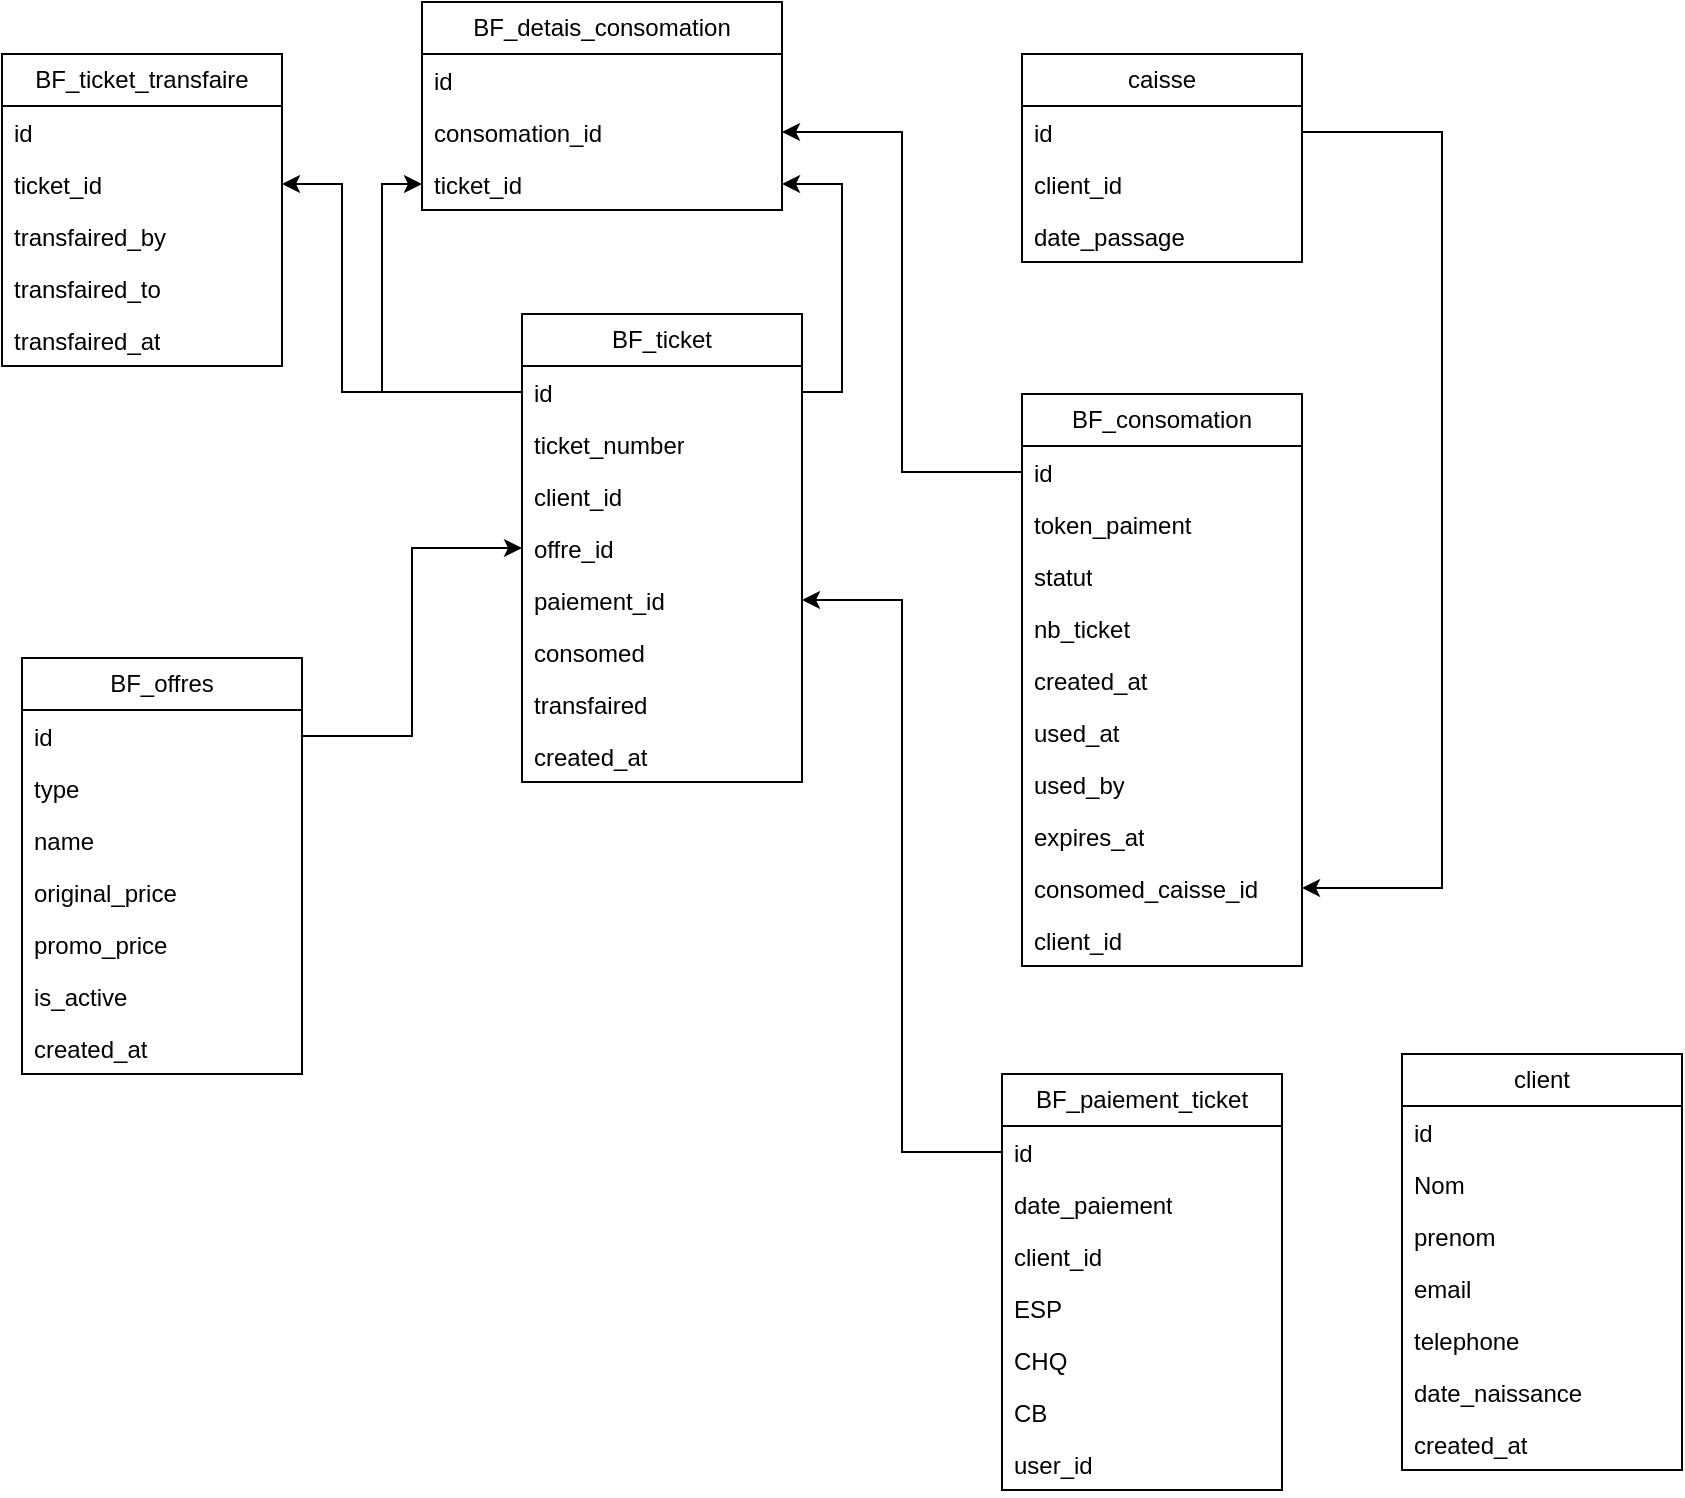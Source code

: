 <mxfile version="28.2.5">
  <diagram name="Page-1" id="ONFwB4Do_YS5VUDPh8Yq">
    <mxGraphModel dx="958" dy="757" grid="1" gridSize="10" guides="1" tooltips="1" connect="1" arrows="1" fold="1" page="0" pageScale="1" pageWidth="1169" pageHeight="827" math="0" shadow="0">
      <root>
        <mxCell id="0" />
        <mxCell id="1" parent="0" />
        <mxCell id="MOLYQqX4Iiv92VlimPPe-1" value="BF_offres" style="swimlane;fontStyle=0;childLayout=stackLayout;horizontal=1;startSize=26;fillColor=none;horizontalStack=0;resizeParent=1;resizeParentMax=0;resizeLast=0;collapsible=1;marginBottom=0;whiteSpace=wrap;html=1;" vertex="1" parent="1">
          <mxGeometry x="600" y="552" width="140" height="208" as="geometry" />
        </mxCell>
        <mxCell id="MOLYQqX4Iiv92VlimPPe-2" value="id" style="text;strokeColor=none;fillColor=none;align=left;verticalAlign=top;spacingLeft=4;spacingRight=4;overflow=hidden;rotatable=0;points=[[0,0.5],[1,0.5]];portConstraint=eastwest;whiteSpace=wrap;html=1;" vertex="1" parent="MOLYQqX4Iiv92VlimPPe-1">
          <mxGeometry y="26" width="140" height="26" as="geometry" />
        </mxCell>
        <mxCell id="MOLYQqX4Iiv92VlimPPe-4" value="type" style="text;strokeColor=none;fillColor=none;align=left;verticalAlign=top;spacingLeft=4;spacingRight=4;overflow=hidden;rotatable=0;points=[[0,0.5],[1,0.5]];portConstraint=eastwest;whiteSpace=wrap;html=1;" vertex="1" parent="MOLYQqX4Iiv92VlimPPe-1">
          <mxGeometry y="52" width="140" height="26" as="geometry" />
        </mxCell>
        <mxCell id="MOLYQqX4Iiv92VlimPPe-5" value="name" style="text;strokeColor=none;fillColor=none;align=left;verticalAlign=top;spacingLeft=4;spacingRight=4;overflow=hidden;rotatable=0;points=[[0,0.5],[1,0.5]];portConstraint=eastwest;whiteSpace=wrap;html=1;" vertex="1" parent="MOLYQqX4Iiv92VlimPPe-1">
          <mxGeometry y="78" width="140" height="26" as="geometry" />
        </mxCell>
        <mxCell id="MOLYQqX4Iiv92VlimPPe-6" value="original_price" style="text;strokeColor=none;fillColor=none;align=left;verticalAlign=top;spacingLeft=4;spacingRight=4;overflow=hidden;rotatable=0;points=[[0,0.5],[1,0.5]];portConstraint=eastwest;whiteSpace=wrap;html=1;" vertex="1" parent="MOLYQqX4Iiv92VlimPPe-1">
          <mxGeometry y="104" width="140" height="26" as="geometry" />
        </mxCell>
        <mxCell id="MOLYQqX4Iiv92VlimPPe-7" value="promo_price" style="text;strokeColor=none;fillColor=none;align=left;verticalAlign=top;spacingLeft=4;spacingRight=4;overflow=hidden;rotatable=0;points=[[0,0.5],[1,0.5]];portConstraint=eastwest;whiteSpace=wrap;html=1;" vertex="1" parent="MOLYQqX4Iiv92VlimPPe-1">
          <mxGeometry y="130" width="140" height="26" as="geometry" />
        </mxCell>
        <mxCell id="MOLYQqX4Iiv92VlimPPe-8" value="is_active" style="text;strokeColor=none;fillColor=none;align=left;verticalAlign=top;spacingLeft=4;spacingRight=4;overflow=hidden;rotatable=0;points=[[0,0.5],[1,0.5]];portConstraint=eastwest;whiteSpace=wrap;html=1;" vertex="1" parent="MOLYQqX4Iiv92VlimPPe-1">
          <mxGeometry y="156" width="140" height="26" as="geometry" />
        </mxCell>
        <mxCell id="MOLYQqX4Iiv92VlimPPe-9" value="created_at" style="text;strokeColor=none;fillColor=none;align=left;verticalAlign=top;spacingLeft=4;spacingRight=4;overflow=hidden;rotatable=0;points=[[0,0.5],[1,0.5]];portConstraint=eastwest;whiteSpace=wrap;html=1;" vertex="1" parent="MOLYQqX4Iiv92VlimPPe-1">
          <mxGeometry y="182" width="140" height="26" as="geometry" />
        </mxCell>
        <mxCell id="MOLYQqX4Iiv92VlimPPe-10" value="BF_ticket" style="swimlane;fontStyle=0;childLayout=stackLayout;horizontal=1;startSize=26;fillColor=none;horizontalStack=0;resizeParent=1;resizeParentMax=0;resizeLast=0;collapsible=1;marginBottom=0;whiteSpace=wrap;html=1;" vertex="1" parent="1">
          <mxGeometry x="850" y="380" width="140" height="234" as="geometry" />
        </mxCell>
        <mxCell id="MOLYQqX4Iiv92VlimPPe-11" value="id" style="text;strokeColor=none;fillColor=none;align=left;verticalAlign=top;spacingLeft=4;spacingRight=4;overflow=hidden;rotatable=0;points=[[0,0.5],[1,0.5]];portConstraint=eastwest;whiteSpace=wrap;html=1;" vertex="1" parent="MOLYQqX4Iiv92VlimPPe-10">
          <mxGeometry y="26" width="140" height="26" as="geometry" />
        </mxCell>
        <mxCell id="MOLYQqX4Iiv92VlimPPe-21" value="ticket_number" style="text;strokeColor=none;fillColor=none;align=left;verticalAlign=top;spacingLeft=4;spacingRight=4;overflow=hidden;rotatable=0;points=[[0,0.5],[1,0.5]];portConstraint=eastwest;whiteSpace=wrap;html=1;" vertex="1" parent="MOLYQqX4Iiv92VlimPPe-10">
          <mxGeometry y="52" width="140" height="26" as="geometry" />
        </mxCell>
        <mxCell id="MOLYQqX4Iiv92VlimPPe-22" value="client_id" style="text;strokeColor=none;fillColor=none;align=left;verticalAlign=top;spacingLeft=4;spacingRight=4;overflow=hidden;rotatable=0;points=[[0,0.5],[1,0.5]];portConstraint=eastwest;whiteSpace=wrap;html=1;" vertex="1" parent="MOLYQqX4Iiv92VlimPPe-10">
          <mxGeometry y="78" width="140" height="26" as="geometry" />
        </mxCell>
        <mxCell id="MOLYQqX4Iiv92VlimPPe-12" value="offre_id" style="text;strokeColor=none;fillColor=none;align=left;verticalAlign=top;spacingLeft=4;spacingRight=4;overflow=hidden;rotatable=0;points=[[0,0.5],[1,0.5]];portConstraint=eastwest;whiteSpace=wrap;html=1;" vertex="1" parent="MOLYQqX4Iiv92VlimPPe-10">
          <mxGeometry y="104" width="140" height="26" as="geometry" />
        </mxCell>
        <mxCell id="MOLYQqX4Iiv92VlimPPe-59" value="paiement_id" style="text;strokeColor=none;fillColor=none;align=left;verticalAlign=top;spacingLeft=4;spacingRight=4;overflow=hidden;rotatable=0;points=[[0,0.5],[1,0.5]];portConstraint=eastwest;whiteSpace=wrap;html=1;" vertex="1" parent="MOLYQqX4Iiv92VlimPPe-10">
          <mxGeometry y="130" width="140" height="26" as="geometry" />
        </mxCell>
        <mxCell id="MOLYQqX4Iiv92VlimPPe-17" value="consomed" style="text;strokeColor=none;fillColor=none;align=left;verticalAlign=top;spacingLeft=4;spacingRight=4;overflow=hidden;rotatable=0;points=[[0,0.5],[1,0.5]];portConstraint=eastwest;whiteSpace=wrap;html=1;" vertex="1" parent="MOLYQqX4Iiv92VlimPPe-10">
          <mxGeometry y="156" width="140" height="26" as="geometry" />
        </mxCell>
        <mxCell id="MOLYQqX4Iiv92VlimPPe-18" value="transfaired" style="text;strokeColor=none;fillColor=none;align=left;verticalAlign=top;spacingLeft=4;spacingRight=4;overflow=hidden;rotatable=0;points=[[0,0.5],[1,0.5]];portConstraint=eastwest;whiteSpace=wrap;html=1;" vertex="1" parent="MOLYQqX4Iiv92VlimPPe-10">
          <mxGeometry y="182" width="140" height="26" as="geometry" />
        </mxCell>
        <mxCell id="MOLYQqX4Iiv92VlimPPe-19" value="created_at" style="text;strokeColor=none;fillColor=none;align=left;verticalAlign=top;spacingLeft=4;spacingRight=4;overflow=hidden;rotatable=0;points=[[0,0.5],[1,0.5]];portConstraint=eastwest;whiteSpace=wrap;html=1;" vertex="1" parent="MOLYQqX4Iiv92VlimPPe-10">
          <mxGeometry y="208" width="140" height="26" as="geometry" />
        </mxCell>
        <mxCell id="MOLYQqX4Iiv92VlimPPe-34" value="caisse" style="swimlane;fontStyle=0;childLayout=stackLayout;horizontal=1;startSize=26;fillColor=none;horizontalStack=0;resizeParent=1;resizeParentMax=0;resizeLast=0;collapsible=1;marginBottom=0;whiteSpace=wrap;html=1;" vertex="1" parent="1">
          <mxGeometry x="1100" y="250" width="140" height="104" as="geometry" />
        </mxCell>
        <mxCell id="MOLYQqX4Iiv92VlimPPe-35" value="id" style="text;strokeColor=none;fillColor=none;align=left;verticalAlign=top;spacingLeft=4;spacingRight=4;overflow=hidden;rotatable=0;points=[[0,0.5],[1,0.5]];portConstraint=eastwest;whiteSpace=wrap;html=1;" vertex="1" parent="MOLYQqX4Iiv92VlimPPe-34">
          <mxGeometry y="26" width="140" height="26" as="geometry" />
        </mxCell>
        <mxCell id="MOLYQqX4Iiv92VlimPPe-41" value="client_id" style="text;strokeColor=none;fillColor=none;align=left;verticalAlign=top;spacingLeft=4;spacingRight=4;overflow=hidden;rotatable=0;points=[[0,0.5],[1,0.5]];portConstraint=eastwest;whiteSpace=wrap;html=1;" vertex="1" parent="MOLYQqX4Iiv92VlimPPe-34">
          <mxGeometry y="52" width="140" height="26" as="geometry" />
        </mxCell>
        <mxCell id="MOLYQqX4Iiv92VlimPPe-42" value="date_passage" style="text;strokeColor=none;fillColor=none;align=left;verticalAlign=top;spacingLeft=4;spacingRight=4;overflow=hidden;rotatable=0;points=[[0,0.5],[1,0.5]];portConstraint=eastwest;whiteSpace=wrap;html=1;" vertex="1" parent="MOLYQqX4Iiv92VlimPPe-34">
          <mxGeometry y="78" width="140" height="26" as="geometry" />
        </mxCell>
        <mxCell id="MOLYQqX4Iiv92VlimPPe-64" value="BF_consomation" style="swimlane;fontStyle=0;childLayout=stackLayout;horizontal=1;startSize=26;fillColor=none;horizontalStack=0;resizeParent=1;resizeParentMax=0;resizeLast=0;collapsible=1;marginBottom=0;whiteSpace=wrap;html=1;" vertex="1" parent="1">
          <mxGeometry x="1100" y="420" width="140" height="286" as="geometry">
            <mxRectangle x="910" y="420" width="180" height="30" as="alternateBounds" />
          </mxGeometry>
        </mxCell>
        <mxCell id="MOLYQqX4Iiv92VlimPPe-65" value="id" style="text;strokeColor=none;fillColor=none;align=left;verticalAlign=top;spacingLeft=4;spacingRight=4;overflow=hidden;rotatable=0;points=[[0,0.5],[1,0.5]];portConstraint=eastwest;whiteSpace=wrap;html=1;" vertex="1" parent="MOLYQqX4Iiv92VlimPPe-64">
          <mxGeometry y="26" width="140" height="26" as="geometry" />
        </mxCell>
        <mxCell id="MOLYQqX4Iiv92VlimPPe-74" value="token_paiment" style="text;strokeColor=none;fillColor=none;align=left;verticalAlign=top;spacingLeft=4;spacingRight=4;overflow=hidden;rotatable=0;points=[[0,0.5],[1,0.5]];portConstraint=eastwest;whiteSpace=wrap;html=1;" vertex="1" parent="MOLYQqX4Iiv92VlimPPe-64">
          <mxGeometry y="52" width="140" height="26" as="geometry" />
        </mxCell>
        <mxCell id="MOLYQqX4Iiv92VlimPPe-97" value="statut" style="text;strokeColor=none;fillColor=none;align=left;verticalAlign=top;spacingLeft=4;spacingRight=4;overflow=hidden;rotatable=0;points=[[0,0.5],[1,0.5]];portConstraint=eastwest;whiteSpace=wrap;html=1;" vertex="1" parent="MOLYQqX4Iiv92VlimPPe-64">
          <mxGeometry y="78" width="140" height="26" as="geometry" />
        </mxCell>
        <mxCell id="MOLYQqX4Iiv92VlimPPe-82" value="nb_ticket" style="text;strokeColor=none;fillColor=none;align=left;verticalAlign=top;spacingLeft=4;spacingRight=4;overflow=hidden;rotatable=0;points=[[0,0.5],[1,0.5]];portConstraint=eastwest;whiteSpace=wrap;html=1;" vertex="1" parent="MOLYQqX4Iiv92VlimPPe-64">
          <mxGeometry y="104" width="140" height="26" as="geometry" />
        </mxCell>
        <mxCell id="MOLYQqX4Iiv92VlimPPe-75" value="created_at" style="text;strokeColor=none;fillColor=none;align=left;verticalAlign=top;spacingLeft=4;spacingRight=4;overflow=hidden;rotatable=0;points=[[0,0.5],[1,0.5]];portConstraint=eastwest;whiteSpace=wrap;html=1;" vertex="1" parent="MOLYQqX4Iiv92VlimPPe-64">
          <mxGeometry y="130" width="140" height="26" as="geometry" />
        </mxCell>
        <mxCell id="MOLYQqX4Iiv92VlimPPe-77" value="used_at" style="text;strokeColor=none;fillColor=none;align=left;verticalAlign=top;spacingLeft=4;spacingRight=4;overflow=hidden;rotatable=0;points=[[0,0.5],[1,0.5]];portConstraint=eastwest;whiteSpace=wrap;html=1;" vertex="1" parent="MOLYQqX4Iiv92VlimPPe-64">
          <mxGeometry y="156" width="140" height="26" as="geometry" />
        </mxCell>
        <mxCell id="MOLYQqX4Iiv92VlimPPe-80" value="used_by" style="text;strokeColor=none;fillColor=none;align=left;verticalAlign=top;spacingLeft=4;spacingRight=4;overflow=hidden;rotatable=0;points=[[0,0.5],[1,0.5]];portConstraint=eastwest;whiteSpace=wrap;html=1;" vertex="1" parent="MOLYQqX4Iiv92VlimPPe-64">
          <mxGeometry y="182" width="140" height="26" as="geometry" />
        </mxCell>
        <mxCell id="MOLYQqX4Iiv92VlimPPe-76" value="expires_at " style="text;strokeColor=none;fillColor=none;align=left;verticalAlign=top;spacingLeft=4;spacingRight=4;overflow=hidden;rotatable=0;points=[[0,0.5],[1,0.5]];portConstraint=eastwest;whiteSpace=wrap;html=1;" vertex="1" parent="MOLYQqX4Iiv92VlimPPe-64">
          <mxGeometry y="208" width="140" height="26" as="geometry" />
        </mxCell>
        <mxCell id="MOLYQqX4Iiv92VlimPPe-78" value="consomed_caisse_id" style="text;strokeColor=none;fillColor=none;align=left;verticalAlign=top;spacingLeft=4;spacingRight=4;overflow=hidden;rotatable=0;points=[[0,0.5],[1,0.5]];portConstraint=eastwest;whiteSpace=wrap;html=1;" vertex="1" parent="MOLYQqX4Iiv92VlimPPe-64">
          <mxGeometry y="234" width="140" height="26" as="geometry" />
        </mxCell>
        <mxCell id="MOLYQqX4Iiv92VlimPPe-81" value="client_id" style="text;strokeColor=none;fillColor=none;align=left;verticalAlign=top;spacingLeft=4;spacingRight=4;overflow=hidden;rotatable=0;points=[[0,0.5],[1,0.5]];portConstraint=eastwest;whiteSpace=wrap;html=1;" vertex="1" parent="MOLYQqX4Iiv92VlimPPe-64">
          <mxGeometry y="260" width="140" height="26" as="geometry" />
        </mxCell>
        <mxCell id="MOLYQqX4Iiv92VlimPPe-83" value="BF_detais_consomation" style="swimlane;fontStyle=0;childLayout=stackLayout;horizontal=1;startSize=26;fillColor=none;horizontalStack=0;resizeParent=1;resizeParentMax=0;resizeLast=0;collapsible=1;marginBottom=0;whiteSpace=wrap;html=1;" vertex="1" parent="1">
          <mxGeometry x="800" y="224" width="180" height="104" as="geometry">
            <mxRectangle x="910" y="420" width="180" height="30" as="alternateBounds" />
          </mxGeometry>
        </mxCell>
        <mxCell id="MOLYQqX4Iiv92VlimPPe-84" value="id" style="text;strokeColor=none;fillColor=none;align=left;verticalAlign=top;spacingLeft=4;spacingRight=4;overflow=hidden;rotatable=0;points=[[0,0.5],[1,0.5]];portConstraint=eastwest;whiteSpace=wrap;html=1;" vertex="1" parent="MOLYQqX4Iiv92VlimPPe-83">
          <mxGeometry y="26" width="180" height="26" as="geometry" />
        </mxCell>
        <mxCell id="MOLYQqX4Iiv92VlimPPe-94" value="consomation_id" style="text;strokeColor=none;fillColor=none;align=left;verticalAlign=top;spacingLeft=4;spacingRight=4;overflow=hidden;rotatable=0;points=[[0,0.5],[1,0.5]];portConstraint=eastwest;whiteSpace=wrap;html=1;" vertex="1" parent="MOLYQqX4Iiv92VlimPPe-83">
          <mxGeometry y="52" width="180" height="26" as="geometry" />
        </mxCell>
        <mxCell id="MOLYQqX4Iiv92VlimPPe-95" value="ticket_id" style="text;strokeColor=none;fillColor=none;align=left;verticalAlign=top;spacingLeft=4;spacingRight=4;overflow=hidden;rotatable=0;points=[[0,0.5],[1,0.5]];portConstraint=eastwest;whiteSpace=wrap;html=1;" vertex="1" parent="MOLYQqX4Iiv92VlimPPe-83">
          <mxGeometry y="78" width="180" height="26" as="geometry" />
        </mxCell>
        <mxCell id="MOLYQqX4Iiv92VlimPPe-98" value="BF_ticket_transfaire" style="swimlane;fontStyle=0;childLayout=stackLayout;horizontal=1;startSize=26;fillColor=none;horizontalStack=0;resizeParent=1;resizeParentMax=0;resizeLast=0;collapsible=1;marginBottom=0;whiteSpace=wrap;html=1;" vertex="1" parent="1">
          <mxGeometry x="590" y="250" width="140" height="156" as="geometry" />
        </mxCell>
        <mxCell id="MOLYQqX4Iiv92VlimPPe-99" value="id" style="text;strokeColor=none;fillColor=none;align=left;verticalAlign=top;spacingLeft=4;spacingRight=4;overflow=hidden;rotatable=0;points=[[0,0.5],[1,0.5]];portConstraint=eastwest;whiteSpace=wrap;html=1;" vertex="1" parent="MOLYQqX4Iiv92VlimPPe-98">
          <mxGeometry y="26" width="140" height="26" as="geometry" />
        </mxCell>
        <mxCell id="MOLYQqX4Iiv92VlimPPe-108" value="ticket_id" style="text;strokeColor=none;fillColor=none;align=left;verticalAlign=top;spacingLeft=4;spacingRight=4;overflow=hidden;rotatable=0;points=[[0,0.5],[1,0.5]];portConstraint=eastwest;whiteSpace=wrap;html=1;" vertex="1" parent="MOLYQqX4Iiv92VlimPPe-98">
          <mxGeometry y="52" width="140" height="26" as="geometry" />
        </mxCell>
        <mxCell id="MOLYQqX4Iiv92VlimPPe-109" value="transfaired_by" style="text;strokeColor=none;fillColor=none;align=left;verticalAlign=top;spacingLeft=4;spacingRight=4;overflow=hidden;rotatable=0;points=[[0,0.5],[1,0.5]];portConstraint=eastwest;whiteSpace=wrap;html=1;" vertex="1" parent="MOLYQqX4Iiv92VlimPPe-98">
          <mxGeometry y="78" width="140" height="26" as="geometry" />
        </mxCell>
        <mxCell id="MOLYQqX4Iiv92VlimPPe-110" value="transfaired_to" style="text;strokeColor=none;fillColor=none;align=left;verticalAlign=top;spacingLeft=4;spacingRight=4;overflow=hidden;rotatable=0;points=[[0,0.5],[1,0.5]];portConstraint=eastwest;whiteSpace=wrap;html=1;" vertex="1" parent="MOLYQqX4Iiv92VlimPPe-98">
          <mxGeometry y="104" width="140" height="26" as="geometry" />
        </mxCell>
        <mxCell id="MOLYQqX4Iiv92VlimPPe-111" value="transfaired_at" style="text;strokeColor=none;fillColor=none;align=left;verticalAlign=top;spacingLeft=4;spacingRight=4;overflow=hidden;rotatable=0;points=[[0,0.5],[1,0.5]];portConstraint=eastwest;whiteSpace=wrap;html=1;" vertex="1" parent="MOLYQqX4Iiv92VlimPPe-98">
          <mxGeometry y="130" width="140" height="26" as="geometry" />
        </mxCell>
        <mxCell id="MOLYQqX4Iiv92VlimPPe-112" style="edgeStyle=orthogonalEdgeStyle;rounded=0;orthogonalLoop=1;jettySize=auto;html=1;entryX=1;entryY=0.5;entryDx=0;entryDy=0;" edge="1" parent="1" source="MOLYQqX4Iiv92VlimPPe-35" target="MOLYQqX4Iiv92VlimPPe-78">
          <mxGeometry relative="1" as="geometry">
            <Array as="points">
              <mxPoint x="1310" y="289" />
              <mxPoint x="1310" y="667" />
            </Array>
          </mxGeometry>
        </mxCell>
        <mxCell id="MOLYQqX4Iiv92VlimPPe-115" style="edgeStyle=orthogonalEdgeStyle;rounded=0;orthogonalLoop=1;jettySize=auto;html=1;exitX=0;exitY=0.5;exitDx=0;exitDy=0;entryX=1;entryY=0.5;entryDx=0;entryDy=0;" edge="1" parent="1" source="MOLYQqX4Iiv92VlimPPe-65" target="MOLYQqX4Iiv92VlimPPe-94">
          <mxGeometry relative="1" as="geometry" />
        </mxCell>
        <mxCell id="MOLYQqX4Iiv92VlimPPe-118" style="edgeStyle=orthogonalEdgeStyle;rounded=0;orthogonalLoop=1;jettySize=auto;html=1;exitX=0;exitY=0.5;exitDx=0;exitDy=0;entryX=0;entryY=0.5;entryDx=0;entryDy=0;" edge="1" parent="1" source="MOLYQqX4Iiv92VlimPPe-11" target="MOLYQqX4Iiv92VlimPPe-95">
          <mxGeometry relative="1" as="geometry" />
        </mxCell>
        <mxCell id="MOLYQqX4Iiv92VlimPPe-44" value="BF_paiement_ticket" style="swimlane;fontStyle=0;childLayout=stackLayout;horizontal=1;startSize=26;fillColor=none;horizontalStack=0;resizeParent=1;resizeParentMax=0;resizeLast=0;collapsible=1;marginBottom=0;whiteSpace=wrap;html=1;" vertex="1" parent="1">
          <mxGeometry x="1090" y="760" width="140" height="208" as="geometry" />
        </mxCell>
        <mxCell id="MOLYQqX4Iiv92VlimPPe-45" value="id" style="text;strokeColor=none;fillColor=none;align=left;verticalAlign=top;spacingLeft=4;spacingRight=4;overflow=hidden;rotatable=0;points=[[0,0.5],[1,0.5]];portConstraint=eastwest;whiteSpace=wrap;html=1;" vertex="1" parent="MOLYQqX4Iiv92VlimPPe-44">
          <mxGeometry y="26" width="140" height="26" as="geometry" />
        </mxCell>
        <mxCell id="MOLYQqX4Iiv92VlimPPe-46" value="date_paiement" style="text;strokeColor=none;fillColor=none;align=left;verticalAlign=top;spacingLeft=4;spacingRight=4;overflow=hidden;rotatable=0;points=[[0,0.5],[1,0.5]];portConstraint=eastwest;whiteSpace=wrap;html=1;" vertex="1" parent="MOLYQqX4Iiv92VlimPPe-44">
          <mxGeometry y="52" width="140" height="26" as="geometry" />
        </mxCell>
        <mxCell id="MOLYQqX4Iiv92VlimPPe-48" value="client_id" style="text;strokeColor=none;fillColor=none;align=left;verticalAlign=top;spacingLeft=4;spacingRight=4;overflow=hidden;rotatable=0;points=[[0,0.5],[1,0.5]];portConstraint=eastwest;whiteSpace=wrap;html=1;" vertex="1" parent="MOLYQqX4Iiv92VlimPPe-44">
          <mxGeometry y="78" width="140" height="26" as="geometry" />
        </mxCell>
        <mxCell id="MOLYQqX4Iiv92VlimPPe-56" value="ESP" style="text;strokeColor=none;fillColor=none;align=left;verticalAlign=top;spacingLeft=4;spacingRight=4;overflow=hidden;rotatable=0;points=[[0,0.5],[1,0.5]];portConstraint=eastwest;whiteSpace=wrap;html=1;" vertex="1" parent="MOLYQqX4Iiv92VlimPPe-44">
          <mxGeometry y="104" width="140" height="26" as="geometry" />
        </mxCell>
        <mxCell id="MOLYQqX4Iiv92VlimPPe-57" value="CHQ" style="text;strokeColor=none;fillColor=none;align=left;verticalAlign=top;spacingLeft=4;spacingRight=4;overflow=hidden;rotatable=0;points=[[0,0.5],[1,0.5]];portConstraint=eastwest;whiteSpace=wrap;html=1;" vertex="1" parent="MOLYQqX4Iiv92VlimPPe-44">
          <mxGeometry y="130" width="140" height="26" as="geometry" />
        </mxCell>
        <mxCell id="MOLYQqX4Iiv92VlimPPe-58" value="CB" style="text;strokeColor=none;fillColor=none;align=left;verticalAlign=top;spacingLeft=4;spacingRight=4;overflow=hidden;rotatable=0;points=[[0,0.5],[1,0.5]];portConstraint=eastwest;whiteSpace=wrap;html=1;" vertex="1" parent="MOLYQqX4Iiv92VlimPPe-44">
          <mxGeometry y="156" width="140" height="26" as="geometry" />
        </mxCell>
        <mxCell id="MOLYQqX4Iiv92VlimPPe-96" value="user_id" style="text;strokeColor=none;fillColor=none;align=left;verticalAlign=top;spacingLeft=4;spacingRight=4;overflow=hidden;rotatable=0;points=[[0,0.5],[1,0.5]];portConstraint=eastwest;whiteSpace=wrap;html=1;" vertex="1" parent="MOLYQqX4Iiv92VlimPPe-44">
          <mxGeometry y="182" width="140" height="26" as="geometry" />
        </mxCell>
        <mxCell id="MOLYQqX4Iiv92VlimPPe-119" style="edgeStyle=orthogonalEdgeStyle;rounded=0;orthogonalLoop=1;jettySize=auto;html=1;exitX=0;exitY=0.5;exitDx=0;exitDy=0;entryX=1;entryY=0.5;entryDx=0;entryDy=0;" edge="1" parent="1" source="MOLYQqX4Iiv92VlimPPe-45" target="MOLYQqX4Iiv92VlimPPe-59">
          <mxGeometry relative="1" as="geometry" />
        </mxCell>
        <mxCell id="MOLYQqX4Iiv92VlimPPe-120" style="edgeStyle=orthogonalEdgeStyle;rounded=0;orthogonalLoop=1;jettySize=auto;html=1;exitX=0;exitY=0.5;exitDx=0;exitDy=0;entryX=1;entryY=0.5;entryDx=0;entryDy=0;" edge="1" parent="1" source="MOLYQqX4Iiv92VlimPPe-11" target="MOLYQqX4Iiv92VlimPPe-108">
          <mxGeometry relative="1" as="geometry">
            <Array as="points">
              <mxPoint x="760" y="419" />
              <mxPoint x="760" y="315" />
            </Array>
          </mxGeometry>
        </mxCell>
        <mxCell id="MOLYQqX4Iiv92VlimPPe-122" style="edgeStyle=orthogonalEdgeStyle;rounded=0;orthogonalLoop=1;jettySize=auto;html=1;exitX=1;exitY=0.5;exitDx=0;exitDy=0;entryX=0;entryY=0.5;entryDx=0;entryDy=0;" edge="1" parent="1" source="MOLYQqX4Iiv92VlimPPe-2" target="MOLYQqX4Iiv92VlimPPe-12">
          <mxGeometry relative="1" as="geometry" />
        </mxCell>
        <mxCell id="MOLYQqX4Iiv92VlimPPe-123" style="edgeStyle=orthogonalEdgeStyle;rounded=0;orthogonalLoop=1;jettySize=auto;html=1;exitX=1;exitY=0.5;exitDx=0;exitDy=0;entryX=1;entryY=0.5;entryDx=0;entryDy=0;" edge="1" parent="1" source="MOLYQqX4Iiv92VlimPPe-11" target="MOLYQqX4Iiv92VlimPPe-95">
          <mxGeometry relative="1" as="geometry" />
        </mxCell>
        <mxCell id="MOLYQqX4Iiv92VlimPPe-24" value="client" style="swimlane;fontStyle=0;childLayout=stackLayout;horizontal=1;startSize=26;fillColor=none;horizontalStack=0;resizeParent=1;resizeParentMax=0;resizeLast=0;collapsible=1;marginBottom=0;whiteSpace=wrap;html=1;" vertex="1" parent="1">
          <mxGeometry x="1290" y="750" width="140" height="208" as="geometry" />
        </mxCell>
        <mxCell id="MOLYQqX4Iiv92VlimPPe-25" value="id" style="text;strokeColor=none;fillColor=none;align=left;verticalAlign=top;spacingLeft=4;spacingRight=4;overflow=hidden;rotatable=0;points=[[0,0.5],[1,0.5]];portConstraint=eastwest;whiteSpace=wrap;html=1;" vertex="1" parent="MOLYQqX4Iiv92VlimPPe-24">
          <mxGeometry y="26" width="140" height="26" as="geometry" />
        </mxCell>
        <mxCell id="MOLYQqX4Iiv92VlimPPe-26" value="Nom" style="text;strokeColor=none;fillColor=none;align=left;verticalAlign=top;spacingLeft=4;spacingRight=4;overflow=hidden;rotatable=0;points=[[0,0.5],[1,0.5]];portConstraint=eastwest;whiteSpace=wrap;html=1;" vertex="1" parent="MOLYQqX4Iiv92VlimPPe-24">
          <mxGeometry y="52" width="140" height="26" as="geometry" />
        </mxCell>
        <mxCell id="MOLYQqX4Iiv92VlimPPe-27" value="prenom" style="text;strokeColor=none;fillColor=none;align=left;verticalAlign=top;spacingLeft=4;spacingRight=4;overflow=hidden;rotatable=0;points=[[0,0.5],[1,0.5]];portConstraint=eastwest;whiteSpace=wrap;html=1;" vertex="1" parent="MOLYQqX4Iiv92VlimPPe-24">
          <mxGeometry y="78" width="140" height="26" as="geometry" />
        </mxCell>
        <mxCell id="MOLYQqX4Iiv92VlimPPe-28" value="email" style="text;strokeColor=none;fillColor=none;align=left;verticalAlign=top;spacingLeft=4;spacingRight=4;overflow=hidden;rotatable=0;points=[[0,0.5],[1,0.5]];portConstraint=eastwest;whiteSpace=wrap;html=1;" vertex="1" parent="MOLYQqX4Iiv92VlimPPe-24">
          <mxGeometry y="104" width="140" height="26" as="geometry" />
        </mxCell>
        <mxCell id="MOLYQqX4Iiv92VlimPPe-29" value="telephone" style="text;strokeColor=none;fillColor=none;align=left;verticalAlign=top;spacingLeft=4;spacingRight=4;overflow=hidden;rotatable=0;points=[[0,0.5],[1,0.5]];portConstraint=eastwest;whiteSpace=wrap;html=1;" vertex="1" parent="MOLYQqX4Iiv92VlimPPe-24">
          <mxGeometry y="130" width="140" height="26" as="geometry" />
        </mxCell>
        <mxCell id="MOLYQqX4Iiv92VlimPPe-30" value="date_naissance" style="text;strokeColor=none;fillColor=none;align=left;verticalAlign=top;spacingLeft=4;spacingRight=4;overflow=hidden;rotatable=0;points=[[0,0.5],[1,0.5]];portConstraint=eastwest;whiteSpace=wrap;html=1;" vertex="1" parent="MOLYQqX4Iiv92VlimPPe-24">
          <mxGeometry y="156" width="140" height="26" as="geometry" />
        </mxCell>
        <mxCell id="MOLYQqX4Iiv92VlimPPe-31" value="created_at" style="text;strokeColor=none;fillColor=none;align=left;verticalAlign=top;spacingLeft=4;spacingRight=4;overflow=hidden;rotatable=0;points=[[0,0.5],[1,0.5]];portConstraint=eastwest;whiteSpace=wrap;html=1;" vertex="1" parent="MOLYQqX4Iiv92VlimPPe-24">
          <mxGeometry y="182" width="140" height="26" as="geometry" />
        </mxCell>
      </root>
    </mxGraphModel>
  </diagram>
</mxfile>
